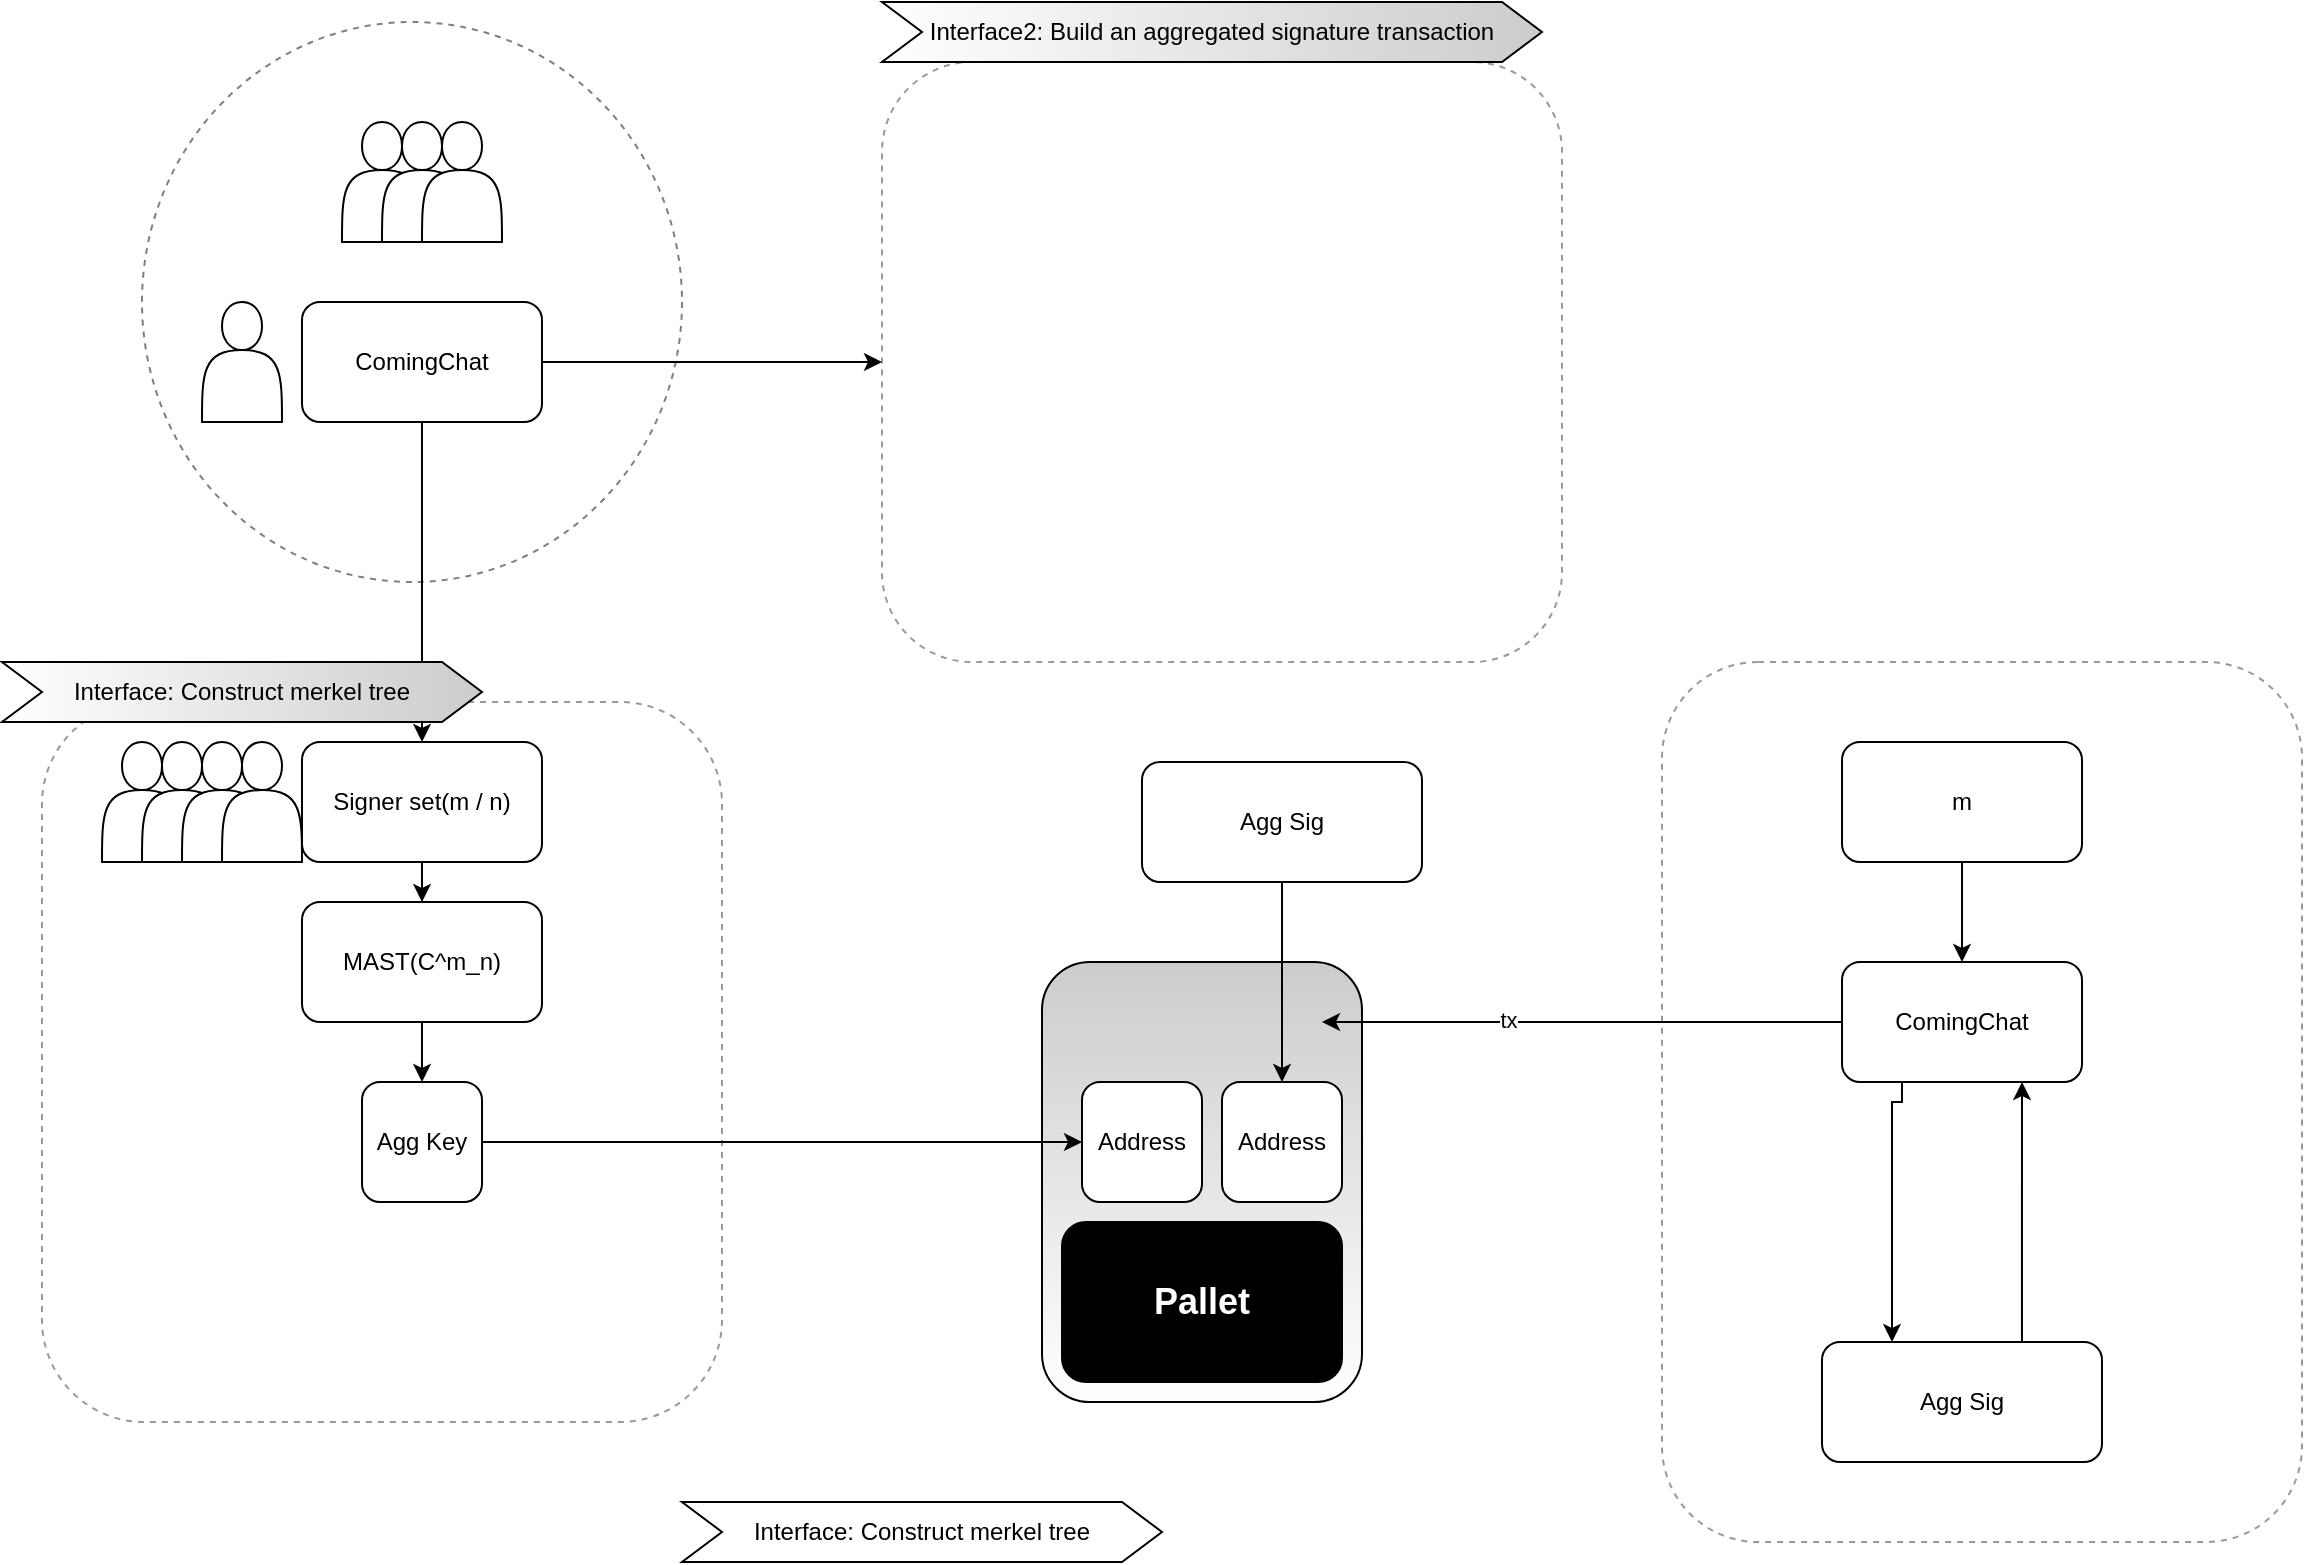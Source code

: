 <mxfile version="14.9.8" type="github">
  <diagram id="mT7NVEQJp89UWrkwp7Li" name="第 1 页">
    <mxGraphModel dx="1388" dy="882" grid="1" gridSize="10" guides="1" tooltips="1" connect="1" arrows="1" fold="1" page="1" pageScale="1" pageWidth="827" pageHeight="1169" math="0" shadow="0">
      <root>
        <mxCell id="0" />
        <mxCell id="1" parent="0" />
        <mxCell id="DRrKBH3AaGGYrWTJLTqR-27" value="" style="rounded=1;whiteSpace=wrap;html=1;dashed=1;opacity=40;" vertex="1" parent="1">
          <mxGeometry x="500" y="100" width="340" height="300" as="geometry" />
        </mxCell>
        <mxCell id="DRrKBH3AaGGYrWTJLTqR-26" value="" style="ellipse;whiteSpace=wrap;html=1;gradientColor=none;gradientDirection=north;fillColor=none;dashed=1;opacity=50;" vertex="1" parent="1">
          <mxGeometry x="130" y="80" width="270" height="280" as="geometry" />
        </mxCell>
        <mxCell id="S-KS8Klz8F3gYqasTz4s-2" value="" style="rounded=1;whiteSpace=wrap;html=1;dashed=1;opacity=40;" parent="1" vertex="1">
          <mxGeometry x="80" y="420" width="340" height="360" as="geometry" />
        </mxCell>
        <mxCell id="S-KS8Klz8F3gYqasTz4s-13" value="" style="edgeStyle=orthogonalEdgeStyle;rounded=0;orthogonalLoop=1;jettySize=auto;html=1;entryX=0.5;entryY=0;entryDx=0;entryDy=0;" parent="1" source="S-KS8Klz8F3gYqasTz4s-1" target="S-KS8Klz8F3gYqasTz4s-16" edge="1">
          <mxGeometry relative="1" as="geometry">
            <mxPoint x="270" y="510" as="targetPoint" />
          </mxGeometry>
        </mxCell>
        <mxCell id="DRrKBH3AaGGYrWTJLTqR-29" style="edgeStyle=orthogonalEdgeStyle;rounded=0;orthogonalLoop=1;jettySize=auto;html=1;exitX=1;exitY=0.5;exitDx=0;exitDy=0;entryX=0;entryY=0.5;entryDx=0;entryDy=0;" edge="1" parent="1" source="S-KS8Klz8F3gYqasTz4s-1" target="DRrKBH3AaGGYrWTJLTqR-27">
          <mxGeometry relative="1" as="geometry">
            <Array as="points">
              <mxPoint x="330" y="250" />
            </Array>
          </mxGeometry>
        </mxCell>
        <mxCell id="S-KS8Klz8F3gYqasTz4s-1" value="ComingChat" style="rounded=1;whiteSpace=wrap;html=1;" parent="1" vertex="1">
          <mxGeometry x="210" y="220" width="120" height="60" as="geometry" />
        </mxCell>
        <mxCell id="S-KS8Klz8F3gYqasTz4s-12" value="" style="edgeStyle=orthogonalEdgeStyle;rounded=0;orthogonalLoop=1;jettySize=auto;html=1;exitX=0.5;exitY=1;exitDx=0;exitDy=0;" parent="1" source="S-KS8Klz8F3gYqasTz4s-17" target="S-KS8Klz8F3gYqasTz4s-11" edge="1">
          <mxGeometry relative="1" as="geometry" />
        </mxCell>
        <mxCell id="S-KS8Klz8F3gYqasTz4s-4" value="" style="rounded=1;whiteSpace=wrap;html=1;gradientDirection=north;gradientColor=#CCCCCC;fillColor=#FFFFFF;" parent="1" vertex="1">
          <mxGeometry x="580" y="550" width="160" height="220" as="geometry" />
        </mxCell>
        <mxCell id="S-KS8Klz8F3gYqasTz4s-24" value="" style="edgeStyle=orthogonalEdgeStyle;rounded=0;orthogonalLoop=1;jettySize=auto;html=1;" parent="1" source="S-KS8Klz8F3gYqasTz4s-11" target="S-KS8Klz8F3gYqasTz4s-23" edge="1">
          <mxGeometry relative="1" as="geometry" />
        </mxCell>
        <mxCell id="S-KS8Klz8F3gYqasTz4s-11" value="Agg Key" style="rounded=1;whiteSpace=wrap;html=1;" parent="1" vertex="1">
          <mxGeometry x="240" y="610" width="60" height="60" as="geometry" />
        </mxCell>
        <mxCell id="S-KS8Klz8F3gYqasTz4s-18" value="" style="edgeStyle=orthogonalEdgeStyle;rounded=0;orthogonalLoop=1;jettySize=auto;html=1;" parent="1" source="S-KS8Klz8F3gYqasTz4s-16" target="S-KS8Klz8F3gYqasTz4s-17" edge="1">
          <mxGeometry relative="1" as="geometry" />
        </mxCell>
        <mxCell id="S-KS8Klz8F3gYqasTz4s-16" value="Signer set(m / n)" style="rounded=1;whiteSpace=wrap;html=1;" parent="1" vertex="1">
          <mxGeometry x="210" y="440" width="120" height="60" as="geometry" />
        </mxCell>
        <mxCell id="S-KS8Klz8F3gYqasTz4s-17" value="MAST(C^m_n)" style="whiteSpace=wrap;html=1;rounded=1;" parent="1" vertex="1">
          <mxGeometry x="210" y="520" width="120" height="60" as="geometry" />
        </mxCell>
        <mxCell id="S-KS8Klz8F3gYqasTz4s-19" value="" style="shape=actor;whiteSpace=wrap;html=1;" parent="1" vertex="1">
          <mxGeometry x="110" y="440" width="40" height="60" as="geometry" />
        </mxCell>
        <mxCell id="S-KS8Klz8F3gYqasTz4s-20" value="" style="shape=actor;whiteSpace=wrap;html=1;" parent="1" vertex="1">
          <mxGeometry x="230" y="130" width="40" height="60" as="geometry" />
        </mxCell>
        <mxCell id="S-KS8Klz8F3gYqasTz4s-21" value="" style="shape=actor;whiteSpace=wrap;html=1;" parent="1" vertex="1">
          <mxGeometry x="250" y="130" width="40" height="60" as="geometry" />
        </mxCell>
        <mxCell id="S-KS8Klz8F3gYqasTz4s-22" value="" style="shape=actor;whiteSpace=wrap;html=1;" parent="1" vertex="1">
          <mxGeometry x="270" y="130" width="40" height="60" as="geometry" />
        </mxCell>
        <mxCell id="S-KS8Klz8F3gYqasTz4s-23" value="Address" style="whiteSpace=wrap;html=1;rounded=1;" parent="1" vertex="1">
          <mxGeometry x="600" y="610" width="60" height="60" as="geometry" />
        </mxCell>
        <mxCell id="S-KS8Klz8F3gYqasTz4s-25" style="edgeStyle=orthogonalEdgeStyle;rounded=0;orthogonalLoop=1;jettySize=auto;html=1;exitX=0.5;exitY=1;exitDx=0;exitDy=0;" parent="1" source="S-KS8Klz8F3gYqasTz4s-23" target="S-KS8Klz8F3gYqasTz4s-23" edge="1">
          <mxGeometry relative="1" as="geometry" />
        </mxCell>
        <mxCell id="S-KS8Klz8F3gYqasTz4s-26" value="" style="rounded=1;whiteSpace=wrap;html=1;dashed=1;opacity=40;" parent="1" vertex="1">
          <mxGeometry x="890" y="400" width="320" height="440" as="geometry" />
        </mxCell>
        <mxCell id="S-KS8Klz8F3gYqasTz4s-27" value="" style="edgeStyle=orthogonalEdgeStyle;rounded=0;orthogonalLoop=1;jettySize=auto;html=1;entryX=0.25;entryY=0;entryDx=0;entryDy=0;exitX=0.25;exitY=1;exitDx=0;exitDy=0;" parent="1" source="S-KS8Klz8F3gYqasTz4s-28" target="S-KS8Klz8F3gYqasTz4s-31" edge="1">
          <mxGeometry relative="1" as="geometry">
            <mxPoint x="1040" y="660" as="targetPoint" />
            <Array as="points">
              <mxPoint x="1010" y="620" />
              <mxPoint x="1005" y="620" />
            </Array>
          </mxGeometry>
        </mxCell>
        <mxCell id="DRrKBH3AaGGYrWTJLTqR-5" style="edgeStyle=orthogonalEdgeStyle;rounded=0;orthogonalLoop=1;jettySize=auto;html=1;exitX=0;exitY=0.5;exitDx=0;exitDy=0;" edge="1" parent="1" source="S-KS8Klz8F3gYqasTz4s-28">
          <mxGeometry relative="1" as="geometry">
            <mxPoint x="720" y="580" as="targetPoint" />
          </mxGeometry>
        </mxCell>
        <mxCell id="DRrKBH3AaGGYrWTJLTqR-6" value="tx" style="edgeLabel;html=1;align=center;verticalAlign=middle;resizable=0;points=[];" vertex="1" connectable="0" parent="DRrKBH3AaGGYrWTJLTqR-5">
          <mxGeometry x="0.29" y="-2" relative="1" as="geometry">
            <mxPoint as="offset" />
          </mxGeometry>
        </mxCell>
        <mxCell id="S-KS8Klz8F3gYqasTz4s-28" value="ComingChat" style="rounded=1;whiteSpace=wrap;html=1;" parent="1" vertex="1">
          <mxGeometry x="980" y="550" width="120" height="60" as="geometry" />
        </mxCell>
        <mxCell id="S-KS8Klz8F3gYqasTz4s-31" value="Agg Sig" style="rounded=1;whiteSpace=wrap;html=1;" parent="1" vertex="1">
          <mxGeometry x="970" y="740" width="140" height="60" as="geometry" />
        </mxCell>
        <mxCell id="S-KS8Klz8F3gYqasTz4s-32" value="" style="edgeStyle=orthogonalEdgeStyle;rounded=0;orthogonalLoop=1;jettySize=auto;html=1;entryX=0.75;entryY=1;entryDx=0;entryDy=0;exitX=0.714;exitY=0;exitDx=0;exitDy=0;exitPerimeter=0;" parent="1" source="S-KS8Klz8F3gYqasTz4s-31" target="S-KS8Klz8F3gYqasTz4s-28" edge="1">
          <mxGeometry relative="1" as="geometry">
            <mxPoint x="1040" y="720" as="sourcePoint" />
            <mxPoint x="1040" y="740" as="targetPoint" />
          </mxGeometry>
        </mxCell>
        <mxCell id="S-KS8Klz8F3gYqasTz4s-36" style="edgeStyle=orthogonalEdgeStyle;rounded=0;orthogonalLoop=1;jettySize=auto;html=1;exitX=0.5;exitY=1;exitDx=0;exitDy=0;" parent="1" edge="1">
          <mxGeometry relative="1" as="geometry">
            <mxPoint x="1040" y="760" as="sourcePoint" />
            <mxPoint x="1040" y="760" as="targetPoint" />
          </mxGeometry>
        </mxCell>
        <mxCell id="DRrKBH3AaGGYrWTJLTqR-2" style="edgeStyle=orthogonalEdgeStyle;rounded=0;orthogonalLoop=1;jettySize=auto;html=1;exitX=0.5;exitY=1;exitDx=0;exitDy=0;" edge="1" parent="1" source="DRrKBH3AaGGYrWTJLTqR-1" target="S-KS8Klz8F3gYqasTz4s-28">
          <mxGeometry relative="1" as="geometry" />
        </mxCell>
        <mxCell id="DRrKBH3AaGGYrWTJLTqR-1" value="m" style="rounded=1;whiteSpace=wrap;html=1;" vertex="1" parent="1">
          <mxGeometry x="980" y="440" width="120" height="60" as="geometry" />
        </mxCell>
        <mxCell id="DRrKBH3AaGGYrWTJLTqR-8" value="&lt;font color=&quot;#ffffff&quot; style=&quot;font-size: 18px&quot;&gt;&lt;b&gt;Pallet&lt;/b&gt;&lt;/font&gt;" style="rounded=1;whiteSpace=wrap;html=1;gradientDirection=north;fillColor=#000000;" vertex="1" parent="1">
          <mxGeometry x="590" y="680" width="140" height="80" as="geometry" />
        </mxCell>
        <mxCell id="DRrKBH3AaGGYrWTJLTqR-9" value="Address" style="whiteSpace=wrap;html=1;rounded=1;" vertex="1" parent="1">
          <mxGeometry x="670" y="610" width="60" height="60" as="geometry" />
        </mxCell>
        <mxCell id="DRrKBH3AaGGYrWTJLTqR-17" style="edgeStyle=orthogonalEdgeStyle;rounded=0;orthogonalLoop=1;jettySize=auto;html=1;exitX=0.5;exitY=1;exitDx=0;exitDy=0;" edge="1" parent="1" source="DRrKBH3AaGGYrWTJLTqR-13" target="DRrKBH3AaGGYrWTJLTqR-9">
          <mxGeometry relative="1" as="geometry" />
        </mxCell>
        <mxCell id="DRrKBH3AaGGYrWTJLTqR-13" value="Agg Sig" style="rounded=1;whiteSpace=wrap;html=1;" vertex="1" parent="1">
          <mxGeometry x="630" y="450" width="140" height="60" as="geometry" />
        </mxCell>
        <mxCell id="DRrKBH3AaGGYrWTJLTqR-18" value="" style="shape=actor;whiteSpace=wrap;html=1;" vertex="1" parent="1">
          <mxGeometry x="130" y="440" width="40" height="60" as="geometry" />
        </mxCell>
        <mxCell id="DRrKBH3AaGGYrWTJLTqR-19" value="" style="shape=actor;whiteSpace=wrap;html=1;" vertex="1" parent="1">
          <mxGeometry x="150" y="440" width="40" height="60" as="geometry" />
        </mxCell>
        <mxCell id="DRrKBH3AaGGYrWTJLTqR-22" value="&lt;div class=&quot;lake-content&quot;&gt;&lt;span class=&quot;ne-text&quot;&gt;Interface: Construct merkel tree&lt;/span&gt;&lt;/div&gt;" style="shape=step;perimeter=stepPerimeter;whiteSpace=wrap;html=1;fixedSize=1;gradientDirection=east;gradientColor=#CCCCCC;" vertex="1" parent="1">
          <mxGeometry x="60" y="400" width="240" height="30" as="geometry" />
        </mxCell>
        <mxCell id="DRrKBH3AaGGYrWTJLTqR-20" value="" style="shape=actor;whiteSpace=wrap;html=1;" vertex="1" parent="1">
          <mxGeometry x="170" y="440" width="40" height="60" as="geometry" />
        </mxCell>
        <mxCell id="DRrKBH3AaGGYrWTJLTqR-23" value="&lt;div class=&quot;lake-content&quot;&gt;&lt;span class=&quot;ne-text&quot;&gt;Interface: Construct merkel tree&lt;/span&gt;&lt;/div&gt;" style="shape=step;perimeter=stepPerimeter;whiteSpace=wrap;html=1;fixedSize=1;gradientDirection=north;" vertex="1" parent="1">
          <mxGeometry x="400" y="820" width="240" height="30" as="geometry" />
        </mxCell>
        <mxCell id="DRrKBH3AaGGYrWTJLTqR-25" value="" style="shape=actor;whiteSpace=wrap;html=1;" vertex="1" parent="1">
          <mxGeometry x="160" y="220" width="40" height="60" as="geometry" />
        </mxCell>
        <mxCell id="DRrKBH3AaGGYrWTJLTqR-28" value="&lt;div class=&quot;lake-content&quot;&gt;&lt;div class=&quot;lake-content&quot;&gt;&lt;span class=&quot;ne-text&quot;&gt;Interface2: Build an aggregated signature transaction&lt;/span&gt;&lt;/div&gt;&lt;/div&gt;" style="shape=step;perimeter=stepPerimeter;whiteSpace=wrap;html=1;fixedSize=1;gradientDirection=east;gradientColor=#CCCCCC;" vertex="1" parent="1">
          <mxGeometry x="500" y="70" width="330" height="30" as="geometry" />
        </mxCell>
      </root>
    </mxGraphModel>
  </diagram>
</mxfile>
